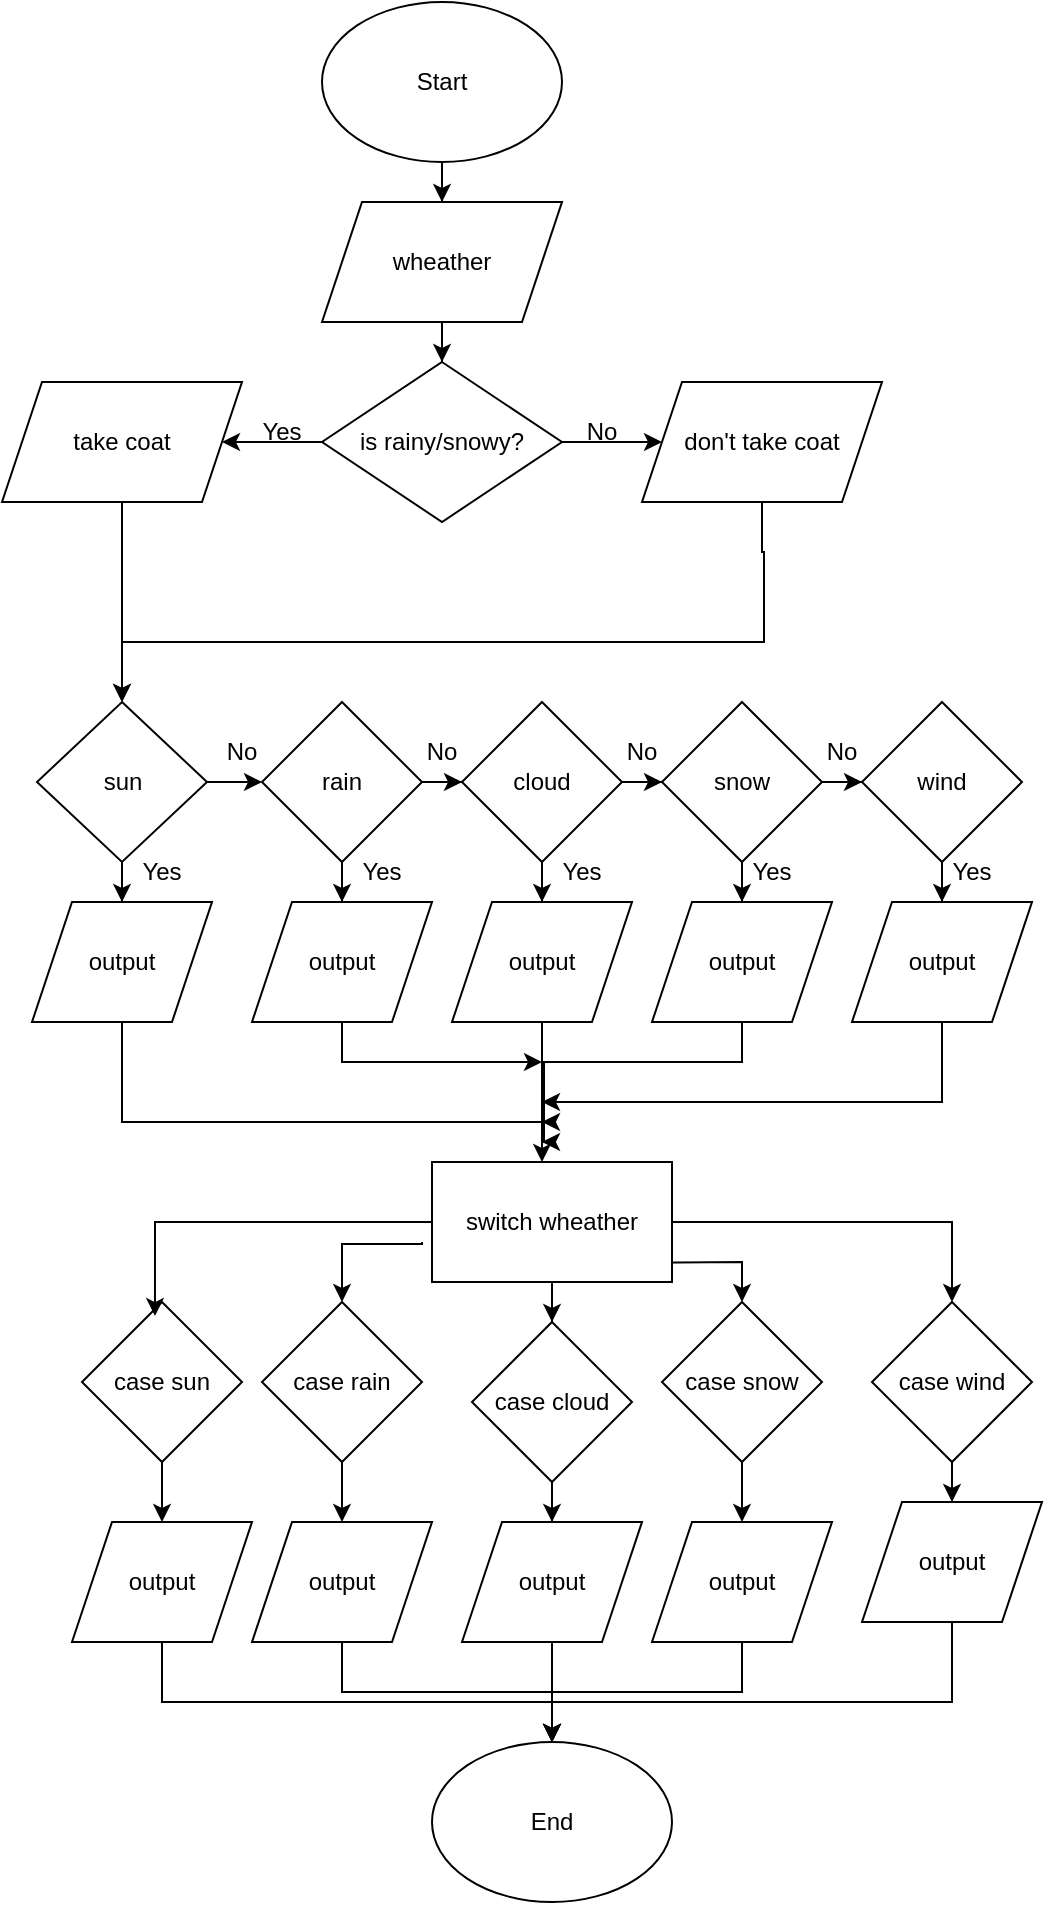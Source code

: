 <mxfile version="22.1.2" type="device">
  <diagram name="Сторінка-1" id="I6Tgs1i8oIzPxS4tr4Yb">
    <mxGraphModel dx="601" dy="796" grid="1" gridSize="10" guides="1" tooltips="1" connect="1" arrows="1" fold="1" page="1" pageScale="1" pageWidth="827" pageHeight="1169" math="0" shadow="0">
      <root>
        <mxCell id="0" />
        <mxCell id="1" parent="0" />
        <mxCell id="aiyuVcBWA7h1xKHSdzJu-3" value="" style="edgeStyle=orthogonalEdgeStyle;rounded=0;orthogonalLoop=1;jettySize=auto;html=1;" edge="1" parent="1" source="aiyuVcBWA7h1xKHSdzJu-1" target="aiyuVcBWA7h1xKHSdzJu-2">
          <mxGeometry relative="1" as="geometry" />
        </mxCell>
        <mxCell id="aiyuVcBWA7h1xKHSdzJu-1" value="Start" style="ellipse;whiteSpace=wrap;html=1;" vertex="1" parent="1">
          <mxGeometry x="180" y="20" width="120" height="80" as="geometry" />
        </mxCell>
        <mxCell id="aiyuVcBWA7h1xKHSdzJu-10" value="" style="edgeStyle=orthogonalEdgeStyle;rounded=0;orthogonalLoop=1;jettySize=auto;html=1;" edge="1" parent="1" source="aiyuVcBWA7h1xKHSdzJu-2" target="aiyuVcBWA7h1xKHSdzJu-4">
          <mxGeometry relative="1" as="geometry" />
        </mxCell>
        <mxCell id="aiyuVcBWA7h1xKHSdzJu-2" value="wheather" style="shape=parallelogram;perimeter=parallelogramPerimeter;whiteSpace=wrap;html=1;fixedSize=1;" vertex="1" parent="1">
          <mxGeometry x="180" y="120" width="120" height="60" as="geometry" />
        </mxCell>
        <mxCell id="aiyuVcBWA7h1xKHSdzJu-6" value="" style="edgeStyle=orthogonalEdgeStyle;rounded=0;orthogonalLoop=1;jettySize=auto;html=1;" edge="1" parent="1" source="aiyuVcBWA7h1xKHSdzJu-4" target="aiyuVcBWA7h1xKHSdzJu-5">
          <mxGeometry relative="1" as="geometry" />
        </mxCell>
        <mxCell id="aiyuVcBWA7h1xKHSdzJu-8" value="" style="edgeStyle=orthogonalEdgeStyle;rounded=0;orthogonalLoop=1;jettySize=auto;html=1;" edge="1" parent="1" source="aiyuVcBWA7h1xKHSdzJu-4">
          <mxGeometry relative="1" as="geometry">
            <mxPoint x="350" y="240" as="targetPoint" />
          </mxGeometry>
        </mxCell>
        <mxCell id="aiyuVcBWA7h1xKHSdzJu-4" value="is rainy/snowy?" style="rhombus;whiteSpace=wrap;html=1;" vertex="1" parent="1">
          <mxGeometry x="180" y="200" width="120" height="80" as="geometry" />
        </mxCell>
        <mxCell id="aiyuVcBWA7h1xKHSdzJu-15" style="edgeStyle=orthogonalEdgeStyle;rounded=0;orthogonalLoop=1;jettySize=auto;html=1;entryX=0.5;entryY=0;entryDx=0;entryDy=0;" edge="1" parent="1" source="aiyuVcBWA7h1xKHSdzJu-5" target="aiyuVcBWA7h1xKHSdzJu-13">
          <mxGeometry relative="1" as="geometry">
            <mxPoint x="80" y="350" as="targetPoint" />
            <Array as="points">
              <mxPoint x="80" y="340" />
            </Array>
          </mxGeometry>
        </mxCell>
        <mxCell id="aiyuVcBWA7h1xKHSdzJu-5" value="take coat" style="shape=parallelogram;perimeter=parallelogramPerimeter;whiteSpace=wrap;html=1;fixedSize=1;" vertex="1" parent="1">
          <mxGeometry x="20" y="210" width="120" height="60" as="geometry" />
        </mxCell>
        <mxCell id="aiyuVcBWA7h1xKHSdzJu-14" style="edgeStyle=orthogonalEdgeStyle;rounded=0;orthogonalLoop=1;jettySize=auto;html=1;entryX=0.5;entryY=0;entryDx=0;entryDy=0;" edge="1" parent="1" source="aiyuVcBWA7h1xKHSdzJu-9" target="aiyuVcBWA7h1xKHSdzJu-13">
          <mxGeometry relative="1" as="geometry">
            <mxPoint x="240" y="320" as="targetPoint" />
            <Array as="points">
              <mxPoint x="400" y="295" />
              <mxPoint x="401" y="295" />
              <mxPoint x="401" y="340" />
            </Array>
          </mxGeometry>
        </mxCell>
        <mxCell id="aiyuVcBWA7h1xKHSdzJu-9" value="don&#39;t take coat" style="shape=parallelogram;perimeter=parallelogramPerimeter;whiteSpace=wrap;html=1;fixedSize=1;" vertex="1" parent="1">
          <mxGeometry x="340" y="210" width="120" height="60" as="geometry" />
        </mxCell>
        <mxCell id="aiyuVcBWA7h1xKHSdzJu-11" value="Yes" style="text;html=1;strokeColor=none;fillColor=none;align=center;verticalAlign=middle;whiteSpace=wrap;rounded=0;" vertex="1" parent="1">
          <mxGeometry x="130" y="220" width="60" height="30" as="geometry" />
        </mxCell>
        <mxCell id="aiyuVcBWA7h1xKHSdzJu-12" value="No" style="text;html=1;strokeColor=none;fillColor=none;align=center;verticalAlign=middle;whiteSpace=wrap;rounded=0;" vertex="1" parent="1">
          <mxGeometry x="290" y="220" width="60" height="30" as="geometry" />
        </mxCell>
        <mxCell id="aiyuVcBWA7h1xKHSdzJu-20" value="" style="edgeStyle=orthogonalEdgeStyle;rounded=0;orthogonalLoop=1;jettySize=auto;html=1;" edge="1" parent="1" source="aiyuVcBWA7h1xKHSdzJu-13" target="aiyuVcBWA7h1xKHSdzJu-16">
          <mxGeometry relative="1" as="geometry" />
        </mxCell>
        <mxCell id="aiyuVcBWA7h1xKHSdzJu-28" value="" style="edgeStyle=orthogonalEdgeStyle;rounded=0;orthogonalLoop=1;jettySize=auto;html=1;" edge="1" parent="1" source="aiyuVcBWA7h1xKHSdzJu-13" target="aiyuVcBWA7h1xKHSdzJu-24">
          <mxGeometry relative="1" as="geometry" />
        </mxCell>
        <mxCell id="aiyuVcBWA7h1xKHSdzJu-13" value="sun" style="rhombus;whiteSpace=wrap;html=1;" vertex="1" parent="1">
          <mxGeometry x="37.5" y="370" width="85" height="80" as="geometry" />
        </mxCell>
        <mxCell id="aiyuVcBWA7h1xKHSdzJu-21" value="" style="edgeStyle=orthogonalEdgeStyle;rounded=0;orthogonalLoop=1;jettySize=auto;html=1;" edge="1" parent="1" source="aiyuVcBWA7h1xKHSdzJu-16" target="aiyuVcBWA7h1xKHSdzJu-17">
          <mxGeometry relative="1" as="geometry" />
        </mxCell>
        <mxCell id="aiyuVcBWA7h1xKHSdzJu-29" value="" style="edgeStyle=orthogonalEdgeStyle;rounded=0;orthogonalLoop=1;jettySize=auto;html=1;" edge="1" parent="1" source="aiyuVcBWA7h1xKHSdzJu-16" target="aiyuVcBWA7h1xKHSdzJu-25">
          <mxGeometry relative="1" as="geometry" />
        </mxCell>
        <mxCell id="aiyuVcBWA7h1xKHSdzJu-16" value="rain" style="rhombus;whiteSpace=wrap;html=1;" vertex="1" parent="1">
          <mxGeometry x="150" y="370" width="80" height="80" as="geometry" />
        </mxCell>
        <mxCell id="aiyuVcBWA7h1xKHSdzJu-22" value="" style="edgeStyle=orthogonalEdgeStyle;rounded=0;orthogonalLoop=1;jettySize=auto;html=1;" edge="1" parent="1" source="aiyuVcBWA7h1xKHSdzJu-17" target="aiyuVcBWA7h1xKHSdzJu-18">
          <mxGeometry relative="1" as="geometry" />
        </mxCell>
        <mxCell id="aiyuVcBWA7h1xKHSdzJu-30" value="" style="edgeStyle=orthogonalEdgeStyle;rounded=0;orthogonalLoop=1;jettySize=auto;html=1;" edge="1" parent="1" source="aiyuVcBWA7h1xKHSdzJu-17" target="aiyuVcBWA7h1xKHSdzJu-26">
          <mxGeometry relative="1" as="geometry" />
        </mxCell>
        <mxCell id="aiyuVcBWA7h1xKHSdzJu-17" value="cloud" style="rhombus;whiteSpace=wrap;html=1;" vertex="1" parent="1">
          <mxGeometry x="250" y="370" width="80" height="80" as="geometry" />
        </mxCell>
        <mxCell id="aiyuVcBWA7h1xKHSdzJu-23" value="" style="edgeStyle=orthogonalEdgeStyle;rounded=0;orthogonalLoop=1;jettySize=auto;html=1;" edge="1" parent="1" source="aiyuVcBWA7h1xKHSdzJu-18" target="aiyuVcBWA7h1xKHSdzJu-19">
          <mxGeometry relative="1" as="geometry" />
        </mxCell>
        <mxCell id="aiyuVcBWA7h1xKHSdzJu-31" value="" style="edgeStyle=orthogonalEdgeStyle;rounded=0;orthogonalLoop=1;jettySize=auto;html=1;" edge="1" parent="1" source="aiyuVcBWA7h1xKHSdzJu-18" target="aiyuVcBWA7h1xKHSdzJu-27">
          <mxGeometry relative="1" as="geometry" />
        </mxCell>
        <mxCell id="aiyuVcBWA7h1xKHSdzJu-18" value="snow" style="rhombus;whiteSpace=wrap;html=1;" vertex="1" parent="1">
          <mxGeometry x="350" y="370" width="80" height="80" as="geometry" />
        </mxCell>
        <mxCell id="aiyuVcBWA7h1xKHSdzJu-33" value="" style="edgeStyle=orthogonalEdgeStyle;rounded=0;orthogonalLoop=1;jettySize=auto;html=1;" edge="1" parent="1" source="aiyuVcBWA7h1xKHSdzJu-19" target="aiyuVcBWA7h1xKHSdzJu-32">
          <mxGeometry relative="1" as="geometry" />
        </mxCell>
        <mxCell id="aiyuVcBWA7h1xKHSdzJu-19" value="wind" style="rhombus;whiteSpace=wrap;html=1;" vertex="1" parent="1">
          <mxGeometry x="450" y="370" width="80" height="80" as="geometry" />
        </mxCell>
        <mxCell id="aiyuVcBWA7h1xKHSdzJu-48" style="edgeStyle=orthogonalEdgeStyle;rounded=0;orthogonalLoop=1;jettySize=auto;html=1;" edge="1" parent="1" source="aiyuVcBWA7h1xKHSdzJu-24">
          <mxGeometry relative="1" as="geometry">
            <mxPoint x="290" y="590" as="targetPoint" />
            <Array as="points">
              <mxPoint x="80" y="580" />
              <mxPoint x="291" y="580" />
            </Array>
          </mxGeometry>
        </mxCell>
        <mxCell id="aiyuVcBWA7h1xKHSdzJu-24" value="output" style="shape=parallelogram;perimeter=parallelogramPerimeter;whiteSpace=wrap;html=1;fixedSize=1;" vertex="1" parent="1">
          <mxGeometry x="35" y="470" width="90" height="60" as="geometry" />
        </mxCell>
        <mxCell id="aiyuVcBWA7h1xKHSdzJu-47" style="edgeStyle=orthogonalEdgeStyle;rounded=0;orthogonalLoop=1;jettySize=auto;html=1;" edge="1" parent="1" source="aiyuVcBWA7h1xKHSdzJu-25">
          <mxGeometry relative="1" as="geometry">
            <mxPoint x="290" y="550" as="targetPoint" />
            <Array as="points">
              <mxPoint x="190" y="550" />
            </Array>
          </mxGeometry>
        </mxCell>
        <mxCell id="aiyuVcBWA7h1xKHSdzJu-25" value="output" style="shape=parallelogram;perimeter=parallelogramPerimeter;whiteSpace=wrap;html=1;fixedSize=1;" vertex="1" parent="1">
          <mxGeometry x="145" y="470" width="90" height="60" as="geometry" />
        </mxCell>
        <mxCell id="aiyuVcBWA7h1xKHSdzJu-44" value="" style="edgeStyle=orthogonalEdgeStyle;rounded=0;orthogonalLoop=1;jettySize=auto;html=1;" edge="1" parent="1" source="aiyuVcBWA7h1xKHSdzJu-26">
          <mxGeometry relative="1" as="geometry">
            <mxPoint x="290" y="600" as="targetPoint" />
          </mxGeometry>
        </mxCell>
        <mxCell id="aiyuVcBWA7h1xKHSdzJu-26" value="output" style="shape=parallelogram;perimeter=parallelogramPerimeter;whiteSpace=wrap;html=1;fixedSize=1;" vertex="1" parent="1">
          <mxGeometry x="245" y="470" width="90" height="60" as="geometry" />
        </mxCell>
        <mxCell id="aiyuVcBWA7h1xKHSdzJu-46" style="edgeStyle=orthogonalEdgeStyle;rounded=0;orthogonalLoop=1;jettySize=auto;html=1;" edge="1" parent="1" source="aiyuVcBWA7h1xKHSdzJu-27">
          <mxGeometry relative="1" as="geometry">
            <mxPoint x="290" y="570" as="targetPoint" />
            <Array as="points">
              <mxPoint x="390" y="550" />
              <mxPoint x="291" y="550" />
            </Array>
          </mxGeometry>
        </mxCell>
        <mxCell id="aiyuVcBWA7h1xKHSdzJu-27" value="output" style="shape=parallelogram;perimeter=parallelogramPerimeter;whiteSpace=wrap;html=1;fixedSize=1;" vertex="1" parent="1">
          <mxGeometry x="345" y="470" width="90" height="60" as="geometry" />
        </mxCell>
        <mxCell id="aiyuVcBWA7h1xKHSdzJu-45" style="edgeStyle=orthogonalEdgeStyle;rounded=0;orthogonalLoop=1;jettySize=auto;html=1;" edge="1" parent="1" source="aiyuVcBWA7h1xKHSdzJu-32">
          <mxGeometry relative="1" as="geometry">
            <mxPoint x="290" y="580" as="targetPoint" />
            <Array as="points">
              <mxPoint x="490" y="570" />
              <mxPoint x="291" y="570" />
            </Array>
          </mxGeometry>
        </mxCell>
        <mxCell id="aiyuVcBWA7h1xKHSdzJu-32" value="output" style="shape=parallelogram;perimeter=parallelogramPerimeter;whiteSpace=wrap;html=1;fixedSize=1;" vertex="1" parent="1">
          <mxGeometry x="445" y="470" width="90" height="60" as="geometry" />
        </mxCell>
        <mxCell id="aiyuVcBWA7h1xKHSdzJu-34" value="No" style="text;html=1;strokeColor=none;fillColor=none;align=center;verticalAlign=middle;whiteSpace=wrap;rounded=0;" vertex="1" parent="1">
          <mxGeometry x="110" y="380" width="60" height="30" as="geometry" />
        </mxCell>
        <mxCell id="aiyuVcBWA7h1xKHSdzJu-35" value="No" style="text;html=1;strokeColor=none;fillColor=none;align=center;verticalAlign=middle;whiteSpace=wrap;rounded=0;" vertex="1" parent="1">
          <mxGeometry x="310" y="380" width="60" height="30" as="geometry" />
        </mxCell>
        <mxCell id="aiyuVcBWA7h1xKHSdzJu-36" value="No" style="text;html=1;strokeColor=none;fillColor=none;align=center;verticalAlign=middle;whiteSpace=wrap;rounded=0;" vertex="1" parent="1">
          <mxGeometry x="210" y="380" width="60" height="30" as="geometry" />
        </mxCell>
        <mxCell id="aiyuVcBWA7h1xKHSdzJu-37" value="No" style="text;html=1;strokeColor=none;fillColor=none;align=center;verticalAlign=middle;whiteSpace=wrap;rounded=0;" vertex="1" parent="1">
          <mxGeometry x="410" y="380" width="60" height="30" as="geometry" />
        </mxCell>
        <mxCell id="aiyuVcBWA7h1xKHSdzJu-38" value="Yes" style="text;html=1;strokeColor=none;fillColor=none;align=center;verticalAlign=middle;whiteSpace=wrap;rounded=0;" vertex="1" parent="1">
          <mxGeometry x="70" y="440" width="60" height="30" as="geometry" />
        </mxCell>
        <mxCell id="aiyuVcBWA7h1xKHSdzJu-39" value="Yes" style="text;html=1;strokeColor=none;fillColor=none;align=center;verticalAlign=middle;whiteSpace=wrap;rounded=0;" vertex="1" parent="1">
          <mxGeometry x="180" y="440" width="60" height="30" as="geometry" />
        </mxCell>
        <mxCell id="aiyuVcBWA7h1xKHSdzJu-40" value="Yes" style="text;html=1;strokeColor=none;fillColor=none;align=center;verticalAlign=middle;whiteSpace=wrap;rounded=0;" vertex="1" parent="1">
          <mxGeometry x="280" y="440" width="60" height="30" as="geometry" />
        </mxCell>
        <mxCell id="aiyuVcBWA7h1xKHSdzJu-41" value="Yes" style="text;html=1;strokeColor=none;fillColor=none;align=center;verticalAlign=middle;whiteSpace=wrap;rounded=0;" vertex="1" parent="1">
          <mxGeometry x="375" y="440" width="60" height="30" as="geometry" />
        </mxCell>
        <mxCell id="aiyuVcBWA7h1xKHSdzJu-42" value="Yes" style="text;html=1;strokeColor=none;fillColor=none;align=center;verticalAlign=middle;whiteSpace=wrap;rounded=0;" vertex="1" parent="1">
          <mxGeometry x="475" y="440" width="60" height="30" as="geometry" />
        </mxCell>
        <mxCell id="aiyuVcBWA7h1xKHSdzJu-66" value="" style="edgeStyle=orthogonalEdgeStyle;rounded=0;orthogonalLoop=1;jettySize=auto;html=1;" edge="1" parent="1" source="aiyuVcBWA7h1xKHSdzJu-58" target="aiyuVcBWA7h1xKHSdzJu-61">
          <mxGeometry relative="1" as="geometry" />
        </mxCell>
        <mxCell id="aiyuVcBWA7h1xKHSdzJu-67" style="edgeStyle=orthogonalEdgeStyle;rounded=0;orthogonalLoop=1;jettySize=auto;html=1;entryX=0.5;entryY=0;entryDx=0;entryDy=0;" edge="1" parent="1" source="aiyuVcBWA7h1xKHSdzJu-58" target="aiyuVcBWA7h1xKHSdzJu-63">
          <mxGeometry relative="1" as="geometry" />
        </mxCell>
        <mxCell id="aiyuVcBWA7h1xKHSdzJu-68" style="edgeStyle=orthogonalEdgeStyle;rounded=0;orthogonalLoop=1;jettySize=auto;html=1;entryX=0.5;entryY=0;entryDx=0;entryDy=0;" edge="1" parent="1" target="aiyuVcBWA7h1xKHSdzJu-62">
          <mxGeometry relative="1" as="geometry">
            <mxPoint x="300" y="650" as="sourcePoint" />
            <mxPoint x="395" y="660" as="targetPoint" />
          </mxGeometry>
        </mxCell>
        <mxCell id="aiyuVcBWA7h1xKHSdzJu-58" value="switch wheather" style="rounded=0;whiteSpace=wrap;html=1;" vertex="1" parent="1">
          <mxGeometry x="235" y="600" width="120" height="60" as="geometry" />
        </mxCell>
        <mxCell id="aiyuVcBWA7h1xKHSdzJu-76" value="" style="edgeStyle=orthogonalEdgeStyle;rounded=0;orthogonalLoop=1;jettySize=auto;html=1;" edge="1" parent="1" source="aiyuVcBWA7h1xKHSdzJu-59" target="aiyuVcBWA7h1xKHSdzJu-70">
          <mxGeometry relative="1" as="geometry" />
        </mxCell>
        <mxCell id="aiyuVcBWA7h1xKHSdzJu-59" value="case sun" style="rhombus;whiteSpace=wrap;html=1;" vertex="1" parent="1">
          <mxGeometry x="60" y="670" width="80" height="80" as="geometry" />
        </mxCell>
        <mxCell id="aiyuVcBWA7h1xKHSdzJu-77" value="" style="edgeStyle=orthogonalEdgeStyle;rounded=0;orthogonalLoop=1;jettySize=auto;html=1;" edge="1" parent="1" source="aiyuVcBWA7h1xKHSdzJu-60" target="aiyuVcBWA7h1xKHSdzJu-71">
          <mxGeometry relative="1" as="geometry" />
        </mxCell>
        <mxCell id="aiyuVcBWA7h1xKHSdzJu-60" value="case rain" style="rhombus;whiteSpace=wrap;html=1;" vertex="1" parent="1">
          <mxGeometry x="150" y="670" width="80" height="80" as="geometry" />
        </mxCell>
        <mxCell id="aiyuVcBWA7h1xKHSdzJu-78" value="" style="edgeStyle=orthogonalEdgeStyle;rounded=0;orthogonalLoop=1;jettySize=auto;html=1;" edge="1" parent="1" source="aiyuVcBWA7h1xKHSdzJu-61" target="aiyuVcBWA7h1xKHSdzJu-73">
          <mxGeometry relative="1" as="geometry" />
        </mxCell>
        <mxCell id="aiyuVcBWA7h1xKHSdzJu-61" value="case cloud" style="rhombus;whiteSpace=wrap;html=1;" vertex="1" parent="1">
          <mxGeometry x="255" y="680" width="80" height="80" as="geometry" />
        </mxCell>
        <mxCell id="aiyuVcBWA7h1xKHSdzJu-80" value="" style="edgeStyle=orthogonalEdgeStyle;rounded=0;orthogonalLoop=1;jettySize=auto;html=1;" edge="1" parent="1" source="aiyuVcBWA7h1xKHSdzJu-62" target="aiyuVcBWA7h1xKHSdzJu-74">
          <mxGeometry relative="1" as="geometry" />
        </mxCell>
        <mxCell id="aiyuVcBWA7h1xKHSdzJu-62" value="case snow" style="rhombus;whiteSpace=wrap;html=1;" vertex="1" parent="1">
          <mxGeometry x="350" y="670" width="80" height="80" as="geometry" />
        </mxCell>
        <mxCell id="aiyuVcBWA7h1xKHSdzJu-81" value="" style="edgeStyle=orthogonalEdgeStyle;rounded=0;orthogonalLoop=1;jettySize=auto;html=1;" edge="1" parent="1" source="aiyuVcBWA7h1xKHSdzJu-63" target="aiyuVcBWA7h1xKHSdzJu-75">
          <mxGeometry relative="1" as="geometry" />
        </mxCell>
        <mxCell id="aiyuVcBWA7h1xKHSdzJu-63" value="case wind" style="rhombus;whiteSpace=wrap;html=1;" vertex="1" parent="1">
          <mxGeometry x="455" y="670" width="80" height="80" as="geometry" />
        </mxCell>
        <mxCell id="aiyuVcBWA7h1xKHSdzJu-64" style="edgeStyle=orthogonalEdgeStyle;rounded=0;orthogonalLoop=1;jettySize=auto;html=1;entryX=0.456;entryY=0.088;entryDx=0;entryDy=0;entryPerimeter=0;" edge="1" parent="1" source="aiyuVcBWA7h1xKHSdzJu-58" target="aiyuVcBWA7h1xKHSdzJu-59">
          <mxGeometry relative="1" as="geometry" />
        </mxCell>
        <mxCell id="aiyuVcBWA7h1xKHSdzJu-65" style="edgeStyle=orthogonalEdgeStyle;rounded=0;orthogonalLoop=1;jettySize=auto;html=1;entryX=0.5;entryY=0;entryDx=0;entryDy=0;" edge="1" parent="1" target="aiyuVcBWA7h1xKHSdzJu-60">
          <mxGeometry relative="1" as="geometry">
            <mxPoint x="230" y="641" as="sourcePoint" />
            <mxPoint x="106" y="687" as="targetPoint" />
            <Array as="points">
              <mxPoint x="230" y="640" />
              <mxPoint x="230" y="641" />
              <mxPoint x="190" y="641" />
            </Array>
          </mxGeometry>
        </mxCell>
        <mxCell id="aiyuVcBWA7h1xKHSdzJu-90" style="edgeStyle=orthogonalEdgeStyle;rounded=0;orthogonalLoop=1;jettySize=auto;html=1;" edge="1" parent="1" source="aiyuVcBWA7h1xKHSdzJu-70" target="aiyuVcBWA7h1xKHSdzJu-82">
          <mxGeometry relative="1" as="geometry">
            <Array as="points">
              <mxPoint x="100" y="870" />
              <mxPoint x="295" y="870" />
            </Array>
          </mxGeometry>
        </mxCell>
        <mxCell id="aiyuVcBWA7h1xKHSdzJu-70" value="output" style="shape=parallelogram;perimeter=parallelogramPerimeter;whiteSpace=wrap;html=1;fixedSize=1;" vertex="1" parent="1">
          <mxGeometry x="55" y="780" width="90" height="60" as="geometry" />
        </mxCell>
        <mxCell id="aiyuVcBWA7h1xKHSdzJu-86" style="edgeStyle=orthogonalEdgeStyle;rounded=0;orthogonalLoop=1;jettySize=auto;html=1;" edge="1" parent="1" source="aiyuVcBWA7h1xKHSdzJu-71" target="aiyuVcBWA7h1xKHSdzJu-82">
          <mxGeometry relative="1" as="geometry" />
        </mxCell>
        <mxCell id="aiyuVcBWA7h1xKHSdzJu-71" value="output" style="shape=parallelogram;perimeter=parallelogramPerimeter;whiteSpace=wrap;html=1;fixedSize=1;" vertex="1" parent="1">
          <mxGeometry x="145" y="780" width="90" height="60" as="geometry" />
        </mxCell>
        <mxCell id="aiyuVcBWA7h1xKHSdzJu-85" value="" style="edgeStyle=orthogonalEdgeStyle;rounded=0;orthogonalLoop=1;jettySize=auto;html=1;" edge="1" parent="1" source="aiyuVcBWA7h1xKHSdzJu-73" target="aiyuVcBWA7h1xKHSdzJu-82">
          <mxGeometry relative="1" as="geometry" />
        </mxCell>
        <mxCell id="aiyuVcBWA7h1xKHSdzJu-73" value="output" style="shape=parallelogram;perimeter=parallelogramPerimeter;whiteSpace=wrap;html=1;fixedSize=1;" vertex="1" parent="1">
          <mxGeometry x="250" y="780" width="90" height="60" as="geometry" />
        </mxCell>
        <mxCell id="aiyuVcBWA7h1xKHSdzJu-87" style="edgeStyle=orthogonalEdgeStyle;rounded=0;orthogonalLoop=1;jettySize=auto;html=1;" edge="1" parent="1" source="aiyuVcBWA7h1xKHSdzJu-74" target="aiyuVcBWA7h1xKHSdzJu-82">
          <mxGeometry relative="1" as="geometry" />
        </mxCell>
        <mxCell id="aiyuVcBWA7h1xKHSdzJu-74" value="output" style="shape=parallelogram;perimeter=parallelogramPerimeter;whiteSpace=wrap;html=1;fixedSize=1;" vertex="1" parent="1">
          <mxGeometry x="345" y="780" width="90" height="60" as="geometry" />
        </mxCell>
        <mxCell id="aiyuVcBWA7h1xKHSdzJu-88" style="edgeStyle=orthogonalEdgeStyle;rounded=0;orthogonalLoop=1;jettySize=auto;html=1;" edge="1" parent="1" source="aiyuVcBWA7h1xKHSdzJu-75" target="aiyuVcBWA7h1xKHSdzJu-82">
          <mxGeometry relative="1" as="geometry">
            <Array as="points">
              <mxPoint x="495" y="870" />
              <mxPoint x="295" y="870" />
            </Array>
          </mxGeometry>
        </mxCell>
        <mxCell id="aiyuVcBWA7h1xKHSdzJu-75" value="output" style="shape=parallelogram;perimeter=parallelogramPerimeter;whiteSpace=wrap;html=1;fixedSize=1;" vertex="1" parent="1">
          <mxGeometry x="450" y="770" width="90" height="60" as="geometry" />
        </mxCell>
        <mxCell id="aiyuVcBWA7h1xKHSdzJu-82" value="End" style="ellipse;whiteSpace=wrap;html=1;" vertex="1" parent="1">
          <mxGeometry x="235" y="890" width="120" height="80" as="geometry" />
        </mxCell>
      </root>
    </mxGraphModel>
  </diagram>
</mxfile>
